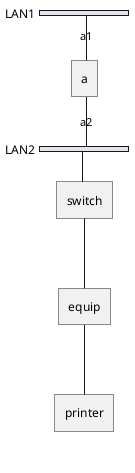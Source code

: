 @startuml
nwdiag {
  network LAN1 {
     a [address = "a1"];
  }
  network LAN2 {
     a [address = "a2"];
     switch;
  }
  switch -- equip;
  equip -- printer;
}
@enduml

